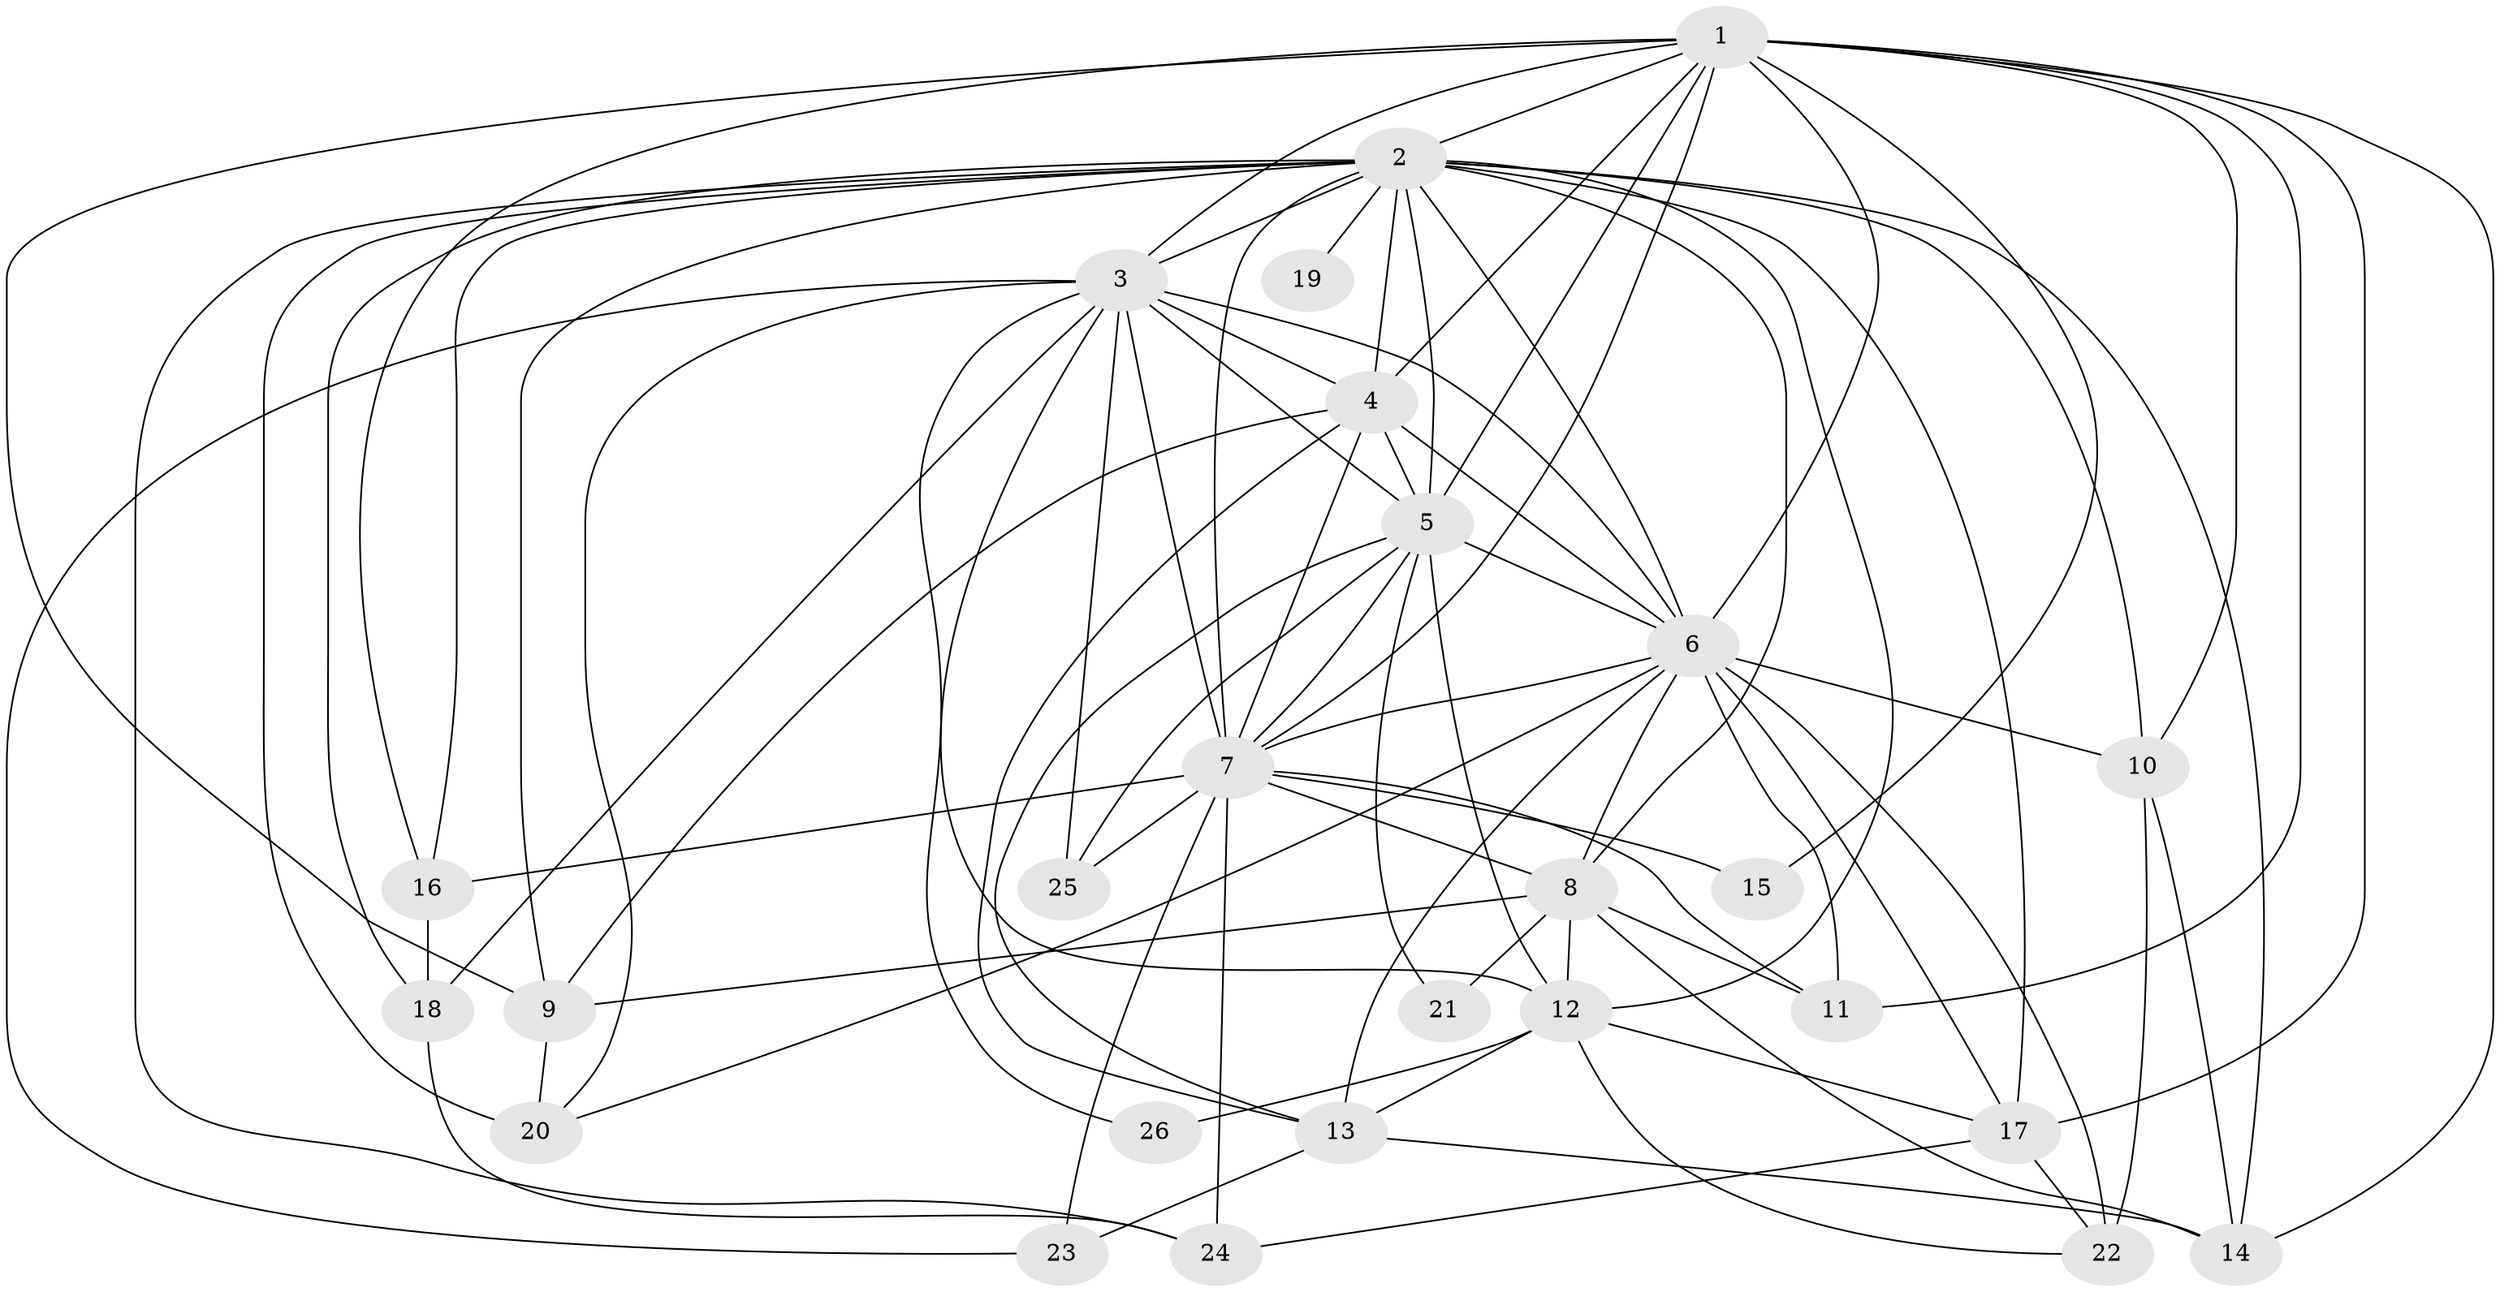 // original degree distribution, {17: 0.012048192771084338, 23: 0.012048192771084338, 20: 0.012048192771084338, 22: 0.024096385542168676, 15: 0.012048192771084338, 13: 0.012048192771084338, 21: 0.012048192771084338, 25: 0.012048192771084338, 11: 0.012048192771084338, 3: 0.18072289156626506, 4: 0.08433734939759036, 5: 0.03614457831325301, 2: 0.5542168674698795, 7: 0.012048192771084338, 6: 0.012048192771084338}
// Generated by graph-tools (version 1.1) at 2025/50/03/04/25 22:50:02]
// undirected, 26 vertices, 83 edges
graph export_dot {
  node [color=gray90,style=filled];
  1;
  2;
  3;
  4;
  5;
  6;
  7;
  8;
  9;
  10;
  11;
  12;
  13;
  14;
  15;
  16;
  17;
  18;
  19;
  20;
  21;
  22;
  23;
  24;
  25;
  26;
  1 -- 2 [weight=6.0];
  1 -- 3 [weight=4.0];
  1 -- 4 [weight=3.0];
  1 -- 5 [weight=2.0];
  1 -- 6 [weight=2.0];
  1 -- 7 [weight=2.0];
  1 -- 9 [weight=1.0];
  1 -- 10 [weight=2.0];
  1 -- 11 [weight=4.0];
  1 -- 14 [weight=1.0];
  1 -- 15 [weight=2.0];
  1 -- 16 [weight=1.0];
  1 -- 17 [weight=5.0];
  2 -- 3 [weight=4.0];
  2 -- 4 [weight=2.0];
  2 -- 5 [weight=3.0];
  2 -- 6 [weight=4.0];
  2 -- 7 [weight=4.0];
  2 -- 8 [weight=1.0];
  2 -- 9 [weight=1.0];
  2 -- 10 [weight=1.0];
  2 -- 12 [weight=1.0];
  2 -- 14 [weight=1.0];
  2 -- 16 [weight=1.0];
  2 -- 17 [weight=2.0];
  2 -- 18 [weight=2.0];
  2 -- 19 [weight=2.0];
  2 -- 20 [weight=4.0];
  2 -- 24 [weight=1.0];
  3 -- 4 [weight=2.0];
  3 -- 5 [weight=2.0];
  3 -- 6 [weight=2.0];
  3 -- 7 [weight=3.0];
  3 -- 12 [weight=4.0];
  3 -- 18 [weight=1.0];
  3 -- 20 [weight=1.0];
  3 -- 23 [weight=1.0];
  3 -- 25 [weight=1.0];
  3 -- 26 [weight=1.0];
  4 -- 5 [weight=1.0];
  4 -- 6 [weight=1.0];
  4 -- 7 [weight=1.0];
  4 -- 9 [weight=1.0];
  4 -- 13 [weight=4.0];
  5 -- 6 [weight=2.0];
  5 -- 7 [weight=1.0];
  5 -- 12 [weight=1.0];
  5 -- 13 [weight=1.0];
  5 -- 21 [weight=1.0];
  5 -- 25 [weight=2.0];
  6 -- 7 [weight=1.0];
  6 -- 8 [weight=1.0];
  6 -- 10 [weight=1.0];
  6 -- 11 [weight=1.0];
  6 -- 13 [weight=1.0];
  6 -- 17 [weight=1.0];
  6 -- 20 [weight=1.0];
  6 -- 22 [weight=4.0];
  7 -- 8 [weight=6.0];
  7 -- 11 [weight=1.0];
  7 -- 15 [weight=1.0];
  7 -- 16 [weight=1.0];
  7 -- 23 [weight=2.0];
  7 -- 24 [weight=1.0];
  7 -- 25 [weight=1.0];
  8 -- 9 [weight=2.0];
  8 -- 11 [weight=1.0];
  8 -- 12 [weight=1.0];
  8 -- 14 [weight=1.0];
  8 -- 21 [weight=1.0];
  9 -- 20 [weight=2.0];
  10 -- 14 [weight=1.0];
  10 -- 22 [weight=1.0];
  12 -- 13 [weight=1.0];
  12 -- 17 [weight=1.0];
  12 -- 22 [weight=1.0];
  12 -- 26 [weight=1.0];
  13 -- 14 [weight=1.0];
  13 -- 23 [weight=1.0];
  16 -- 18 [weight=3.0];
  17 -- 22 [weight=1.0];
  17 -- 24 [weight=1.0];
  18 -- 24 [weight=1.0];
}
